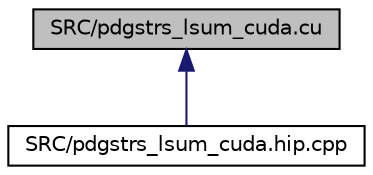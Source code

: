 digraph "SRC/pdgstrs_lsum_cuda.cu"
{
 // LATEX_PDF_SIZE
  edge [fontname="Helvetica",fontsize="10",labelfontname="Helvetica",labelfontsize="10"];
  node [fontname="Helvetica",fontsize="10",shape=record];
  Node1 [label="SRC/pdgstrs_lsum_cuda.cu",height=0.2,width=0.4,color="black", fillcolor="grey75", style="filled", fontcolor="black",tooltip=" "];
  Node1 -> Node2 [dir="back",color="midnightblue",fontsize="10",style="solid",fontname="Helvetica"];
  Node2 [label="SRC/pdgstrs_lsum_cuda.hip.cpp",height=0.2,width=0.4,color="black", fillcolor="white", style="filled",URL="$pdgstrs__lsum__cuda_8hip_8cpp.html",tooltip=" "];
}
